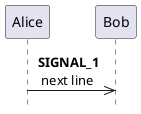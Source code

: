 {
  "sha1": "glls7isy7u1ys2cz8mf57zo1qonqtnt",
  "insertion": {
    "when": "2024-06-01T09:03:07.999Z",
    "user": "plantuml@gmail.com"
  }
}
@startuml
hide footbox
participant Alice as alice
participant Bob as bob
alice ->> bob : <b> SIGNAL_1\n  next line
@enduml
